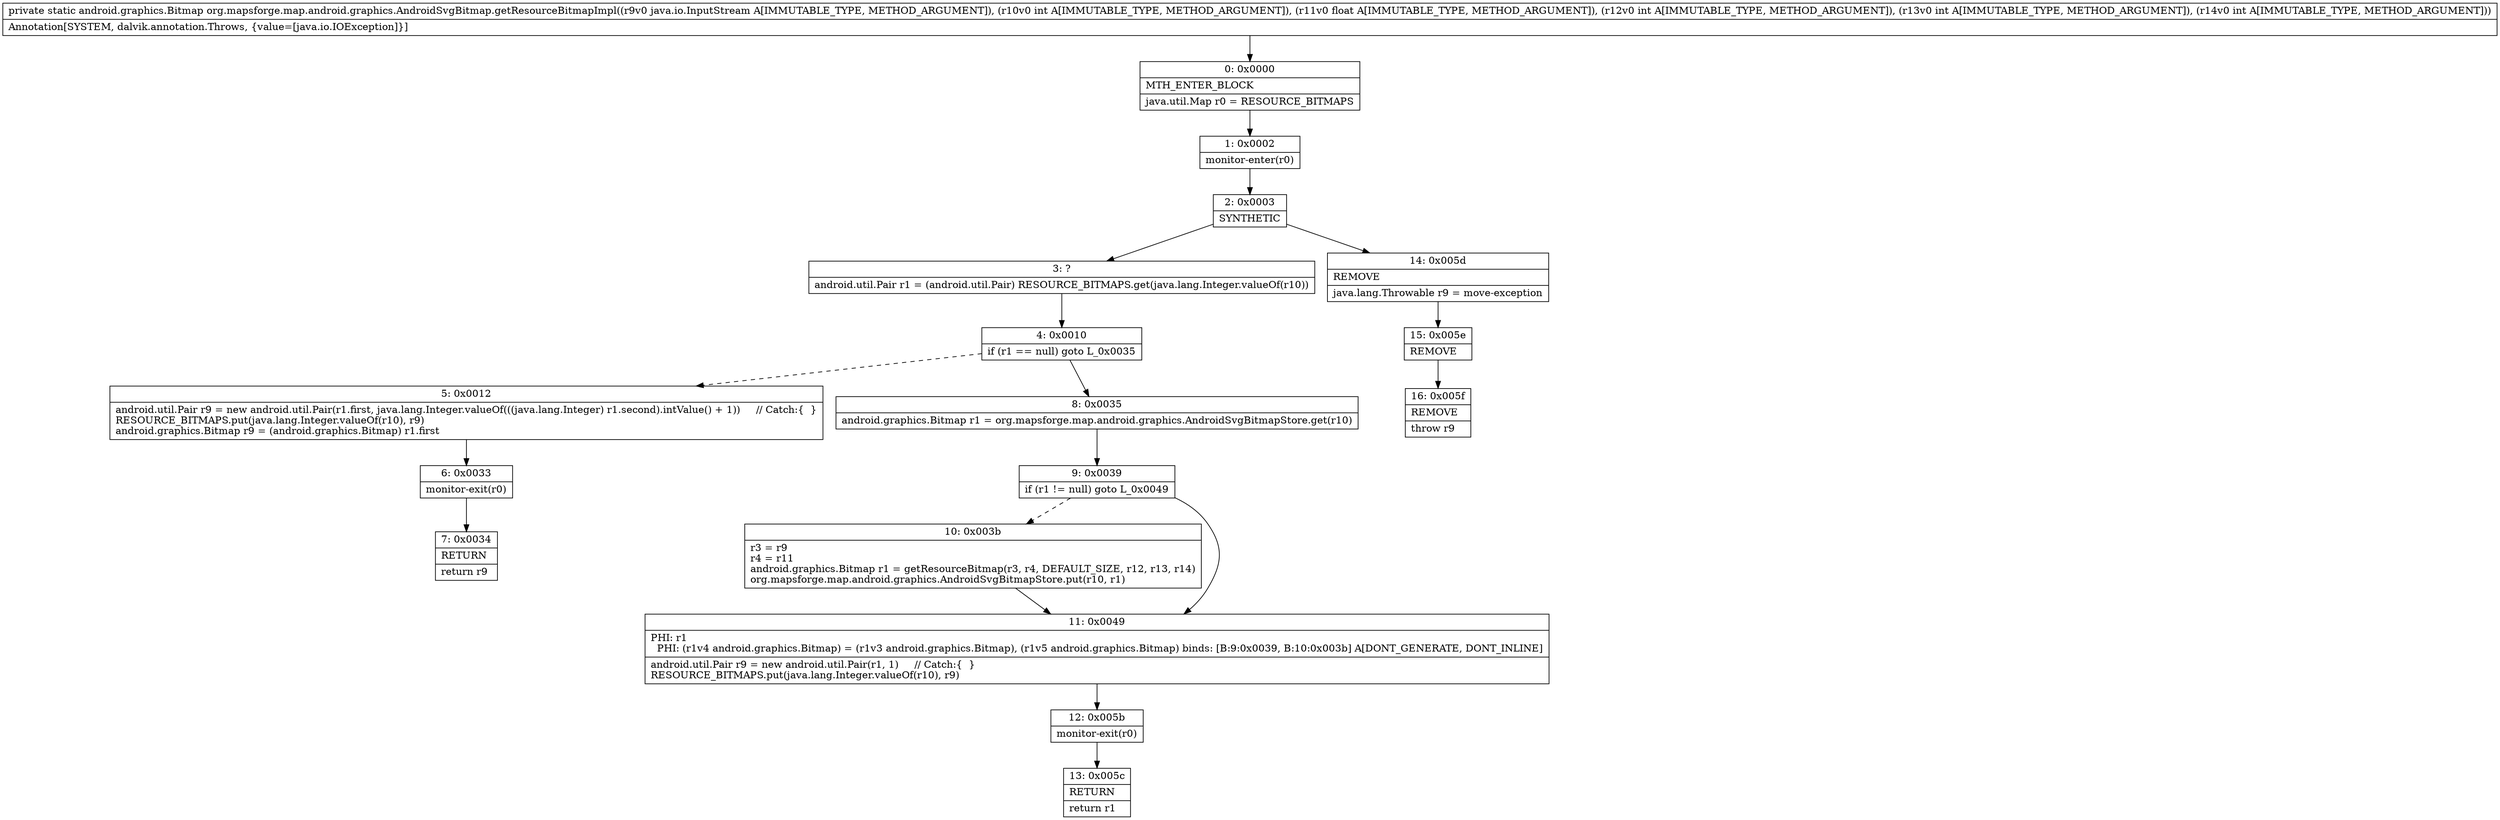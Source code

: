 digraph "CFG fororg.mapsforge.map.android.graphics.AndroidSvgBitmap.getResourceBitmapImpl(Ljava\/io\/InputStream;IFIII)Landroid\/graphics\/Bitmap;" {
Node_0 [shape=record,label="{0\:\ 0x0000|MTH_ENTER_BLOCK\l|java.util.Map r0 = RESOURCE_BITMAPS\l}"];
Node_1 [shape=record,label="{1\:\ 0x0002|monitor\-enter(r0)\l}"];
Node_2 [shape=record,label="{2\:\ 0x0003|SYNTHETIC\l}"];
Node_3 [shape=record,label="{3\:\ ?|android.util.Pair r1 = (android.util.Pair) RESOURCE_BITMAPS.get(java.lang.Integer.valueOf(r10))\l}"];
Node_4 [shape=record,label="{4\:\ 0x0010|if (r1 == null) goto L_0x0035\l}"];
Node_5 [shape=record,label="{5\:\ 0x0012|android.util.Pair r9 = new android.util.Pair(r1.first, java.lang.Integer.valueOf(((java.lang.Integer) r1.second).intValue() + 1))     \/\/ Catch:\{  \}\lRESOURCE_BITMAPS.put(java.lang.Integer.valueOf(r10), r9)\landroid.graphics.Bitmap r9 = (android.graphics.Bitmap) r1.first\l}"];
Node_6 [shape=record,label="{6\:\ 0x0033|monitor\-exit(r0)\l}"];
Node_7 [shape=record,label="{7\:\ 0x0034|RETURN\l|return r9\l}"];
Node_8 [shape=record,label="{8\:\ 0x0035|android.graphics.Bitmap r1 = org.mapsforge.map.android.graphics.AndroidSvgBitmapStore.get(r10)\l}"];
Node_9 [shape=record,label="{9\:\ 0x0039|if (r1 != null) goto L_0x0049\l}"];
Node_10 [shape=record,label="{10\:\ 0x003b|r3 = r9\lr4 = r11\landroid.graphics.Bitmap r1 = getResourceBitmap(r3, r4, DEFAULT_SIZE, r12, r13, r14)\lorg.mapsforge.map.android.graphics.AndroidSvgBitmapStore.put(r10, r1)\l}"];
Node_11 [shape=record,label="{11\:\ 0x0049|PHI: r1 \l  PHI: (r1v4 android.graphics.Bitmap) = (r1v3 android.graphics.Bitmap), (r1v5 android.graphics.Bitmap) binds: [B:9:0x0039, B:10:0x003b] A[DONT_GENERATE, DONT_INLINE]\l|android.util.Pair r9 = new android.util.Pair(r1, 1)     \/\/ Catch:\{  \}\lRESOURCE_BITMAPS.put(java.lang.Integer.valueOf(r10), r9)\l}"];
Node_12 [shape=record,label="{12\:\ 0x005b|monitor\-exit(r0)\l}"];
Node_13 [shape=record,label="{13\:\ 0x005c|RETURN\l|return r1\l}"];
Node_14 [shape=record,label="{14\:\ 0x005d|REMOVE\l|java.lang.Throwable r9 = move\-exception\l}"];
Node_15 [shape=record,label="{15\:\ 0x005e|REMOVE\l}"];
Node_16 [shape=record,label="{16\:\ 0x005f|REMOVE\l|throw r9\l}"];
MethodNode[shape=record,label="{private static android.graphics.Bitmap org.mapsforge.map.android.graphics.AndroidSvgBitmap.getResourceBitmapImpl((r9v0 java.io.InputStream A[IMMUTABLE_TYPE, METHOD_ARGUMENT]), (r10v0 int A[IMMUTABLE_TYPE, METHOD_ARGUMENT]), (r11v0 float A[IMMUTABLE_TYPE, METHOD_ARGUMENT]), (r12v0 int A[IMMUTABLE_TYPE, METHOD_ARGUMENT]), (r13v0 int A[IMMUTABLE_TYPE, METHOD_ARGUMENT]), (r14v0 int A[IMMUTABLE_TYPE, METHOD_ARGUMENT]))  | Annotation[SYSTEM, dalvik.annotation.Throws, \{value=[java.io.IOException]\}]\l}"];
MethodNode -> Node_0;
Node_0 -> Node_1;
Node_1 -> Node_2;
Node_2 -> Node_3;
Node_2 -> Node_14;
Node_3 -> Node_4;
Node_4 -> Node_5[style=dashed];
Node_4 -> Node_8;
Node_5 -> Node_6;
Node_6 -> Node_7;
Node_8 -> Node_9;
Node_9 -> Node_10[style=dashed];
Node_9 -> Node_11;
Node_10 -> Node_11;
Node_11 -> Node_12;
Node_12 -> Node_13;
Node_14 -> Node_15;
Node_15 -> Node_16;
}

